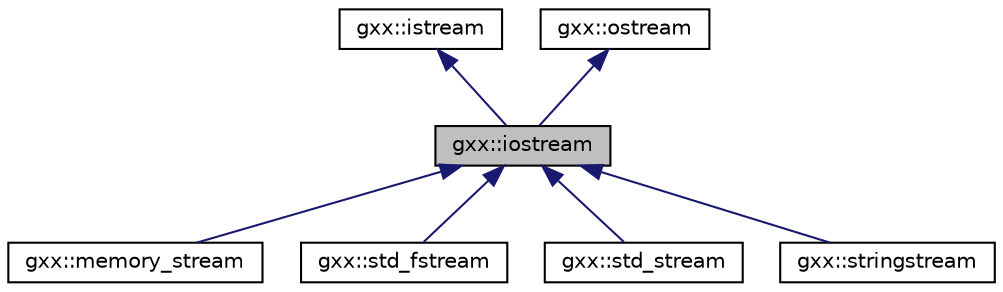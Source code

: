 digraph "gxx::iostream"
{
  edge [fontname="Helvetica",fontsize="10",labelfontname="Helvetica",labelfontsize="10"];
  node [fontname="Helvetica",fontsize="10",shape=record];
  Node1 [label="gxx::iostream",height=0.2,width=0.4,color="black", fillcolor="grey75", style="filled", fontcolor="black"];
  Node2 -> Node1 [dir="back",color="midnightblue",fontsize="10",style="solid",fontname="Helvetica"];
  Node2 [label="gxx::istream",height=0.2,width=0.4,color="black", fillcolor="white", style="filled",URL="$classgxx_1_1istream.html"];
  Node3 -> Node1 [dir="back",color="midnightblue",fontsize="10",style="solid",fontname="Helvetica"];
  Node3 [label="gxx::ostream",height=0.2,width=0.4,color="black", fillcolor="white", style="filled",URL="$classgxx_1_1ostream.html"];
  Node1 -> Node4 [dir="back",color="midnightblue",fontsize="10",style="solid",fontname="Helvetica"];
  Node4 [label="gxx::memory_stream",height=0.2,width=0.4,color="black", fillcolor="white", style="filled",URL="$classgxx_1_1memory__stream.html"];
  Node1 -> Node5 [dir="back",color="midnightblue",fontsize="10",style="solid",fontname="Helvetica"];
  Node5 [label="gxx::std_fstream",height=0.2,width=0.4,color="black", fillcolor="white", style="filled",URL="$classgxx_1_1std__fstream.html"];
  Node1 -> Node6 [dir="back",color="midnightblue",fontsize="10",style="solid",fontname="Helvetica"];
  Node6 [label="gxx::std_stream",height=0.2,width=0.4,color="black", fillcolor="white", style="filled",URL="$classgxx_1_1std__stream.html"];
  Node1 -> Node7 [dir="back",color="midnightblue",fontsize="10",style="solid",fontname="Helvetica"];
  Node7 [label="gxx::stringstream",height=0.2,width=0.4,color="black", fillcolor="white", style="filled",URL="$classgxx_1_1stringstream.html"];
}
